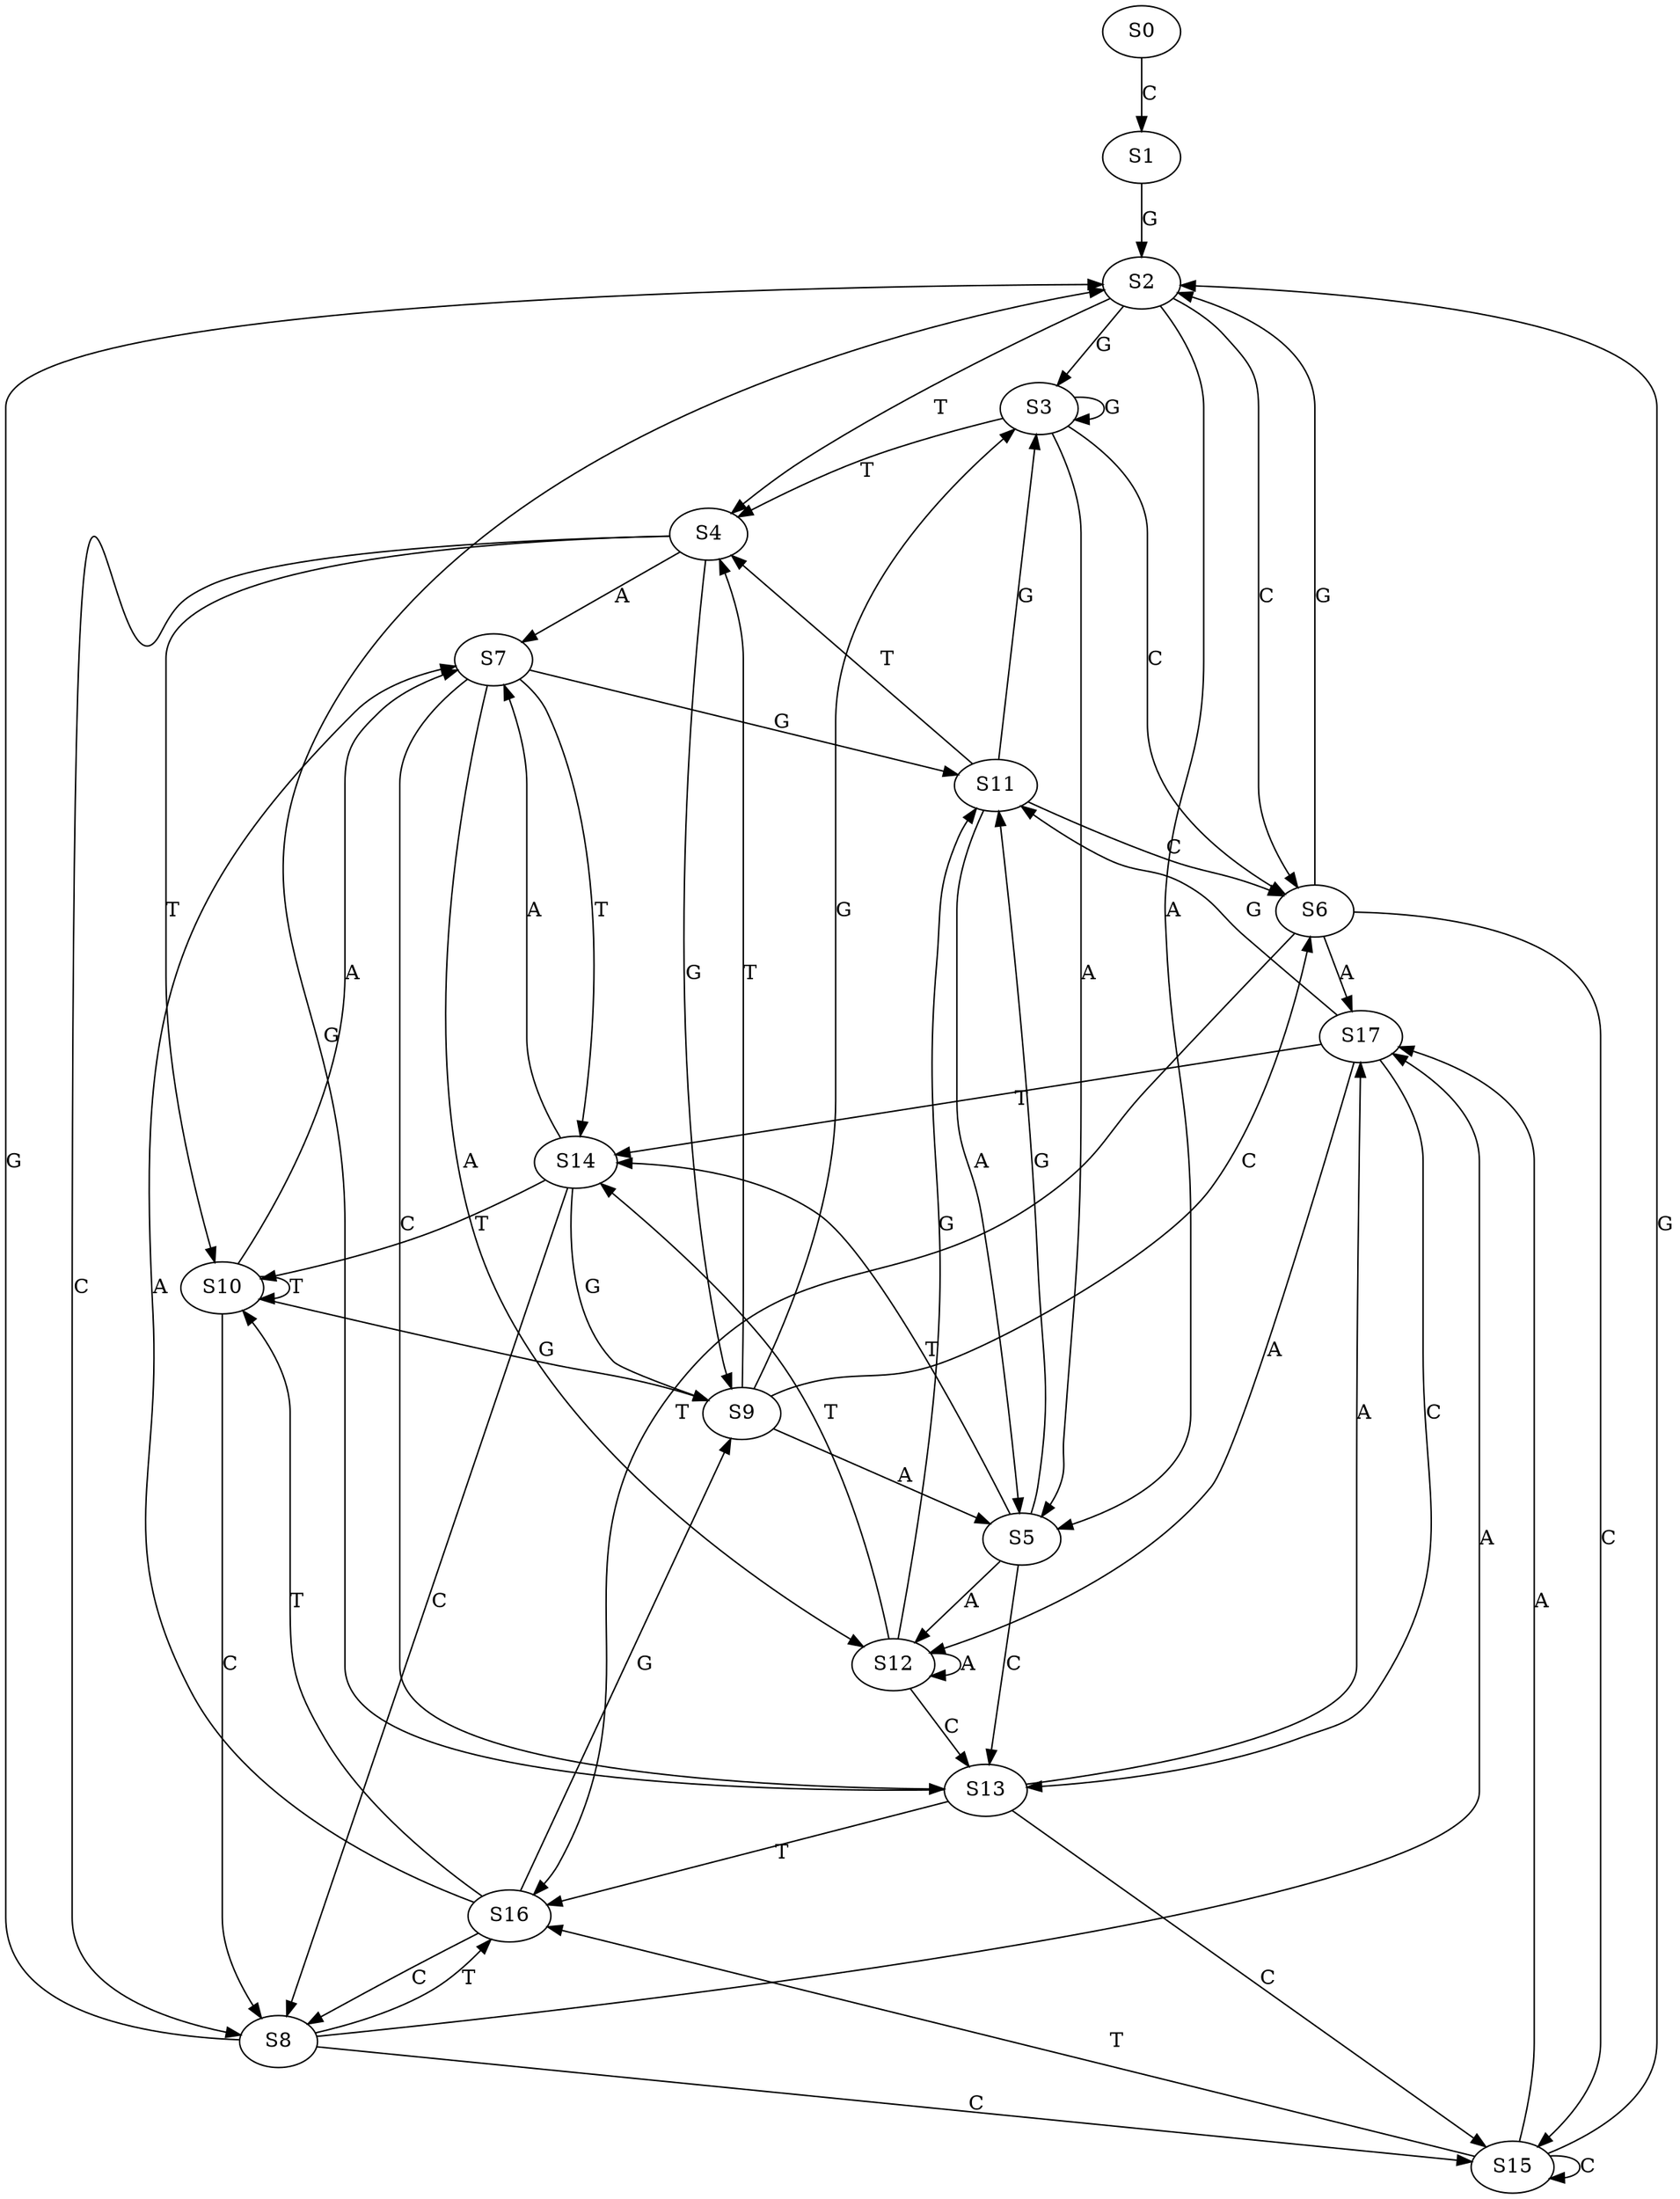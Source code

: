 strict digraph  {
	S0 -> S1 [ label = C ];
	S1 -> S2 [ label = G ];
	S2 -> S3 [ label = G ];
	S2 -> S4 [ label = T ];
	S2 -> S5 [ label = A ];
	S2 -> S6 [ label = C ];
	S3 -> S5 [ label = A ];
	S3 -> S4 [ label = T ];
	S3 -> S3 [ label = G ];
	S3 -> S6 [ label = C ];
	S4 -> S7 [ label = A ];
	S4 -> S8 [ label = C ];
	S4 -> S9 [ label = G ];
	S4 -> S10 [ label = T ];
	S5 -> S11 [ label = G ];
	S5 -> S12 [ label = A ];
	S5 -> S13 [ label = C ];
	S5 -> S14 [ label = T ];
	S6 -> S15 [ label = C ];
	S6 -> S16 [ label = T ];
	S6 -> S2 [ label = G ];
	S6 -> S17 [ label = A ];
	S7 -> S11 [ label = G ];
	S7 -> S14 [ label = T ];
	S7 -> S12 [ label = A ];
	S7 -> S13 [ label = C ];
	S8 -> S16 [ label = T ];
	S8 -> S2 [ label = G ];
	S8 -> S15 [ label = C ];
	S8 -> S17 [ label = A ];
	S9 -> S5 [ label = A ];
	S9 -> S4 [ label = T ];
	S9 -> S6 [ label = C ];
	S9 -> S3 [ label = G ];
	S10 -> S8 [ label = C ];
	S10 -> S7 [ label = A ];
	S10 -> S9 [ label = G ];
	S10 -> S10 [ label = T ];
	S11 -> S4 [ label = T ];
	S11 -> S3 [ label = G ];
	S11 -> S5 [ label = A ];
	S11 -> S6 [ label = C ];
	S12 -> S14 [ label = T ];
	S12 -> S13 [ label = C ];
	S12 -> S11 [ label = G ];
	S12 -> S12 [ label = A ];
	S13 -> S17 [ label = A ];
	S13 -> S16 [ label = T ];
	S13 -> S15 [ label = C ];
	S13 -> S2 [ label = G ];
	S14 -> S7 [ label = A ];
	S14 -> S8 [ label = C ];
	S14 -> S9 [ label = G ];
	S14 -> S10 [ label = T ];
	S15 -> S2 [ label = G ];
	S15 -> S15 [ label = C ];
	S15 -> S17 [ label = A ];
	S15 -> S16 [ label = T ];
	S16 -> S9 [ label = G ];
	S16 -> S8 [ label = C ];
	S16 -> S7 [ label = A ];
	S16 -> S10 [ label = T ];
	S17 -> S11 [ label = G ];
	S17 -> S14 [ label = T ];
	S17 -> S13 [ label = C ];
	S17 -> S12 [ label = A ];
}

